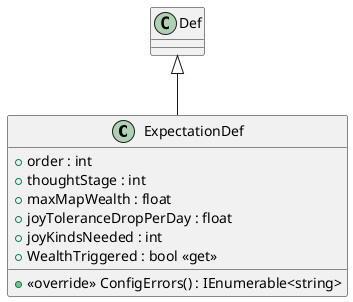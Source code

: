 @startuml
class ExpectationDef {
    + order : int
    + thoughtStage : int
    + maxMapWealth : float
    + joyToleranceDropPerDay : float
    + joyKindsNeeded : int
    + WealthTriggered : bool <<get>>
    + <<override>> ConfigErrors() : IEnumerable<string>
}
Def <|-- ExpectationDef
@enduml
